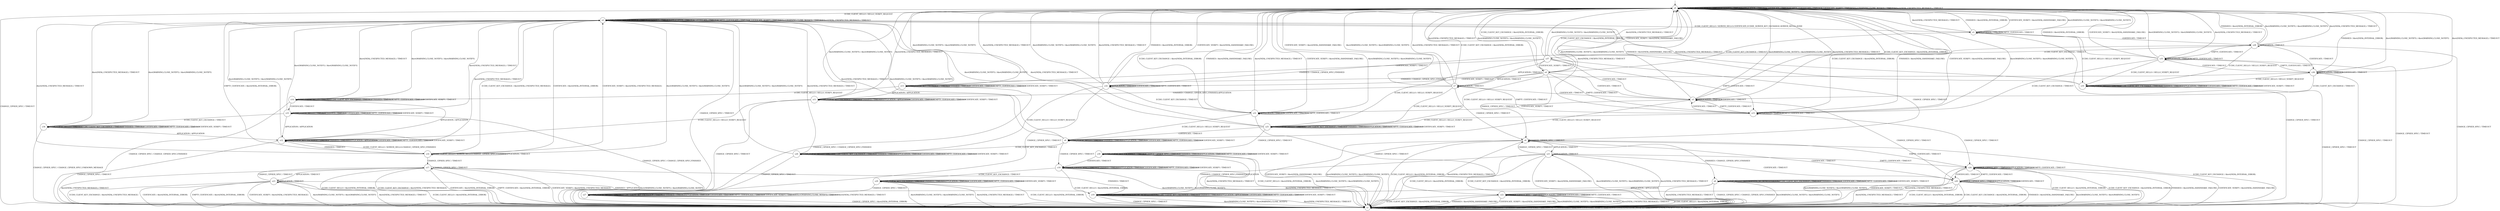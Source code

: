 digraph g {

	s0 [shape="circle" label="s0"];
	s1 [shape="circle" label="s1"];
	s2 [shape="circle" label="s2"];
	s3 [shape="circle" label="s3"];
	s4 [shape="circle" label="s4"];
	s5 [shape="circle" label="s5"];
	s6 [shape="circle" label="s6"];
	s7 [shape="circle" label="s7"];
	s8 [shape="circle" label="s8"];
	s9 [shape="circle" label="s9"];
	s10 [shape="circle" label="s10"];
	s11 [shape="circle" label="s11"];
	s12 [shape="circle" label="s12"];
	s13 [shape="circle" label="s13"];
	s14 [shape="circle" label="s14"];
	s15 [shape="circle" label="s15"];
	s16 [shape="circle" label="s16"];
	s17 [shape="circle" label="s17"];
	s18 [shape="circle" label="s18"];
	s19 [shape="circle" label="s19"];
	s20 [shape="circle" label="s20"];
	s21 [shape="circle" label="s21"];
	s22 [shape="circle" label="s22"];
	s23 [shape="circle" label="s23"];
	s24 [shape="circle" label="s24"];
	s25 [shape="circle" label="s25"];
	s26 [shape="circle" label="s26"];
	s27 [shape="circle" label="s27"];
	s28 [shape="circle" label="s28"];
	s29 [shape="circle" label="s29"];
	s30 [shape="circle" label="s30"];
	s31 [shape="circle" label="s31"];
	s32 [shape="circle" label="s32"];
	s33 [shape="circle" label="s33"];
	s34 [shape="circle" label="s34"];
	s35 [shape="circle" label="s35"];
	s36 [shape="circle" label="s36"];
	s37 [shape="circle" label="s37"];
	s0 -> s2 [label="ECDH_CLIENT_HELLO / HELLO_VERIFY_REQUEST"];
	s0 -> s0 [label="ECDH_CLIENT_KEY_EXCHANGE / TIMEOUT"];
	s0 -> s1 [label="CHANGE_CIPHER_SPEC / TIMEOUT"];
	s0 -> s0 [label="FINISHED / TIMEOUT"];
	s0 -> s0 [label="APPLICATION / TIMEOUT"];
	s0 -> s0 [label="CERTIFICATE / TIMEOUT"];
	s0 -> s0 [label="EMPTY_CERTIFICATE / TIMEOUT"];
	s0 -> s0 [label="CERTIFICATE_VERIFY / TIMEOUT"];
	s0 -> s0 [label="Alert(WARNING,CLOSE_NOTIFY) / TIMEOUT"];
	s0 -> s0 [label="Alert(FATAL,UNEXPECTED_MESSAGE) / TIMEOUT"];
	s1 -> s1 [label="ECDH_CLIENT_HELLO / TIMEOUT"];
	s1 -> s1 [label="ECDH_CLIENT_KEY_EXCHANGE / TIMEOUT"];
	s1 -> s1 [label="CHANGE_CIPHER_SPEC / TIMEOUT"];
	s1 -> s1 [label="FINISHED / TIMEOUT"];
	s1 -> s1 [label="APPLICATION / TIMEOUT"];
	s1 -> s1 [label="CERTIFICATE / TIMEOUT"];
	s1 -> s1 [label="EMPTY_CERTIFICATE / TIMEOUT"];
	s1 -> s1 [label="CERTIFICATE_VERIFY / TIMEOUT"];
	s1 -> s1 [label="Alert(WARNING,CLOSE_NOTIFY) / TIMEOUT"];
	s1 -> s1 [label="Alert(FATAL,UNEXPECTED_MESSAGE) / TIMEOUT"];
	s2 -> s3 [label="ECDH_CLIENT_HELLO / SERVER_HELLO,CERTIFICATE,ECDHE_SERVER_KEY_EXCHANGE,SERVER_HELLO_DONE"];
	s2 -> s2 [label="ECDH_CLIENT_KEY_EXCHANGE / TIMEOUT"];
	s2 -> s1 [label="CHANGE_CIPHER_SPEC / TIMEOUT"];
	s2 -> s2 [label="FINISHED / TIMEOUT"];
	s2 -> s2 [label="APPLICATION / TIMEOUT"];
	s2 -> s2 [label="CERTIFICATE / TIMEOUT"];
	s2 -> s2 [label="EMPTY_CERTIFICATE / TIMEOUT"];
	s2 -> s2 [label="CERTIFICATE_VERIFY / TIMEOUT"];
	s2 -> s2 [label="Alert(WARNING,CLOSE_NOTIFY) / TIMEOUT"];
	s2 -> s2 [label="Alert(FATAL,UNEXPECTED_MESSAGE) / TIMEOUT"];
	s3 -> s10 [label="ECDH_CLIENT_HELLO / HELLO_VERIFY_REQUEST"];
	s3 -> s4 [label="ECDH_CLIENT_KEY_EXCHANGE / TIMEOUT"];
	s3 -> s1 [label="CHANGE_CIPHER_SPEC / TIMEOUT"];
	s3 -> s0 [label="FINISHED / Alert(FATAL,INTERNAL_ERROR)"];
	s3 -> s3 [label="APPLICATION / TIMEOUT"];
	s3 -> s28 [label="CERTIFICATE / TIMEOUT"];
	s3 -> s3 [label="EMPTY_CERTIFICATE / TIMEOUT"];
	s3 -> s0 [label="CERTIFICATE_VERIFY / Alert(FATAL,HANDSHAKE_FAILURE)"];
	s3 -> s0 [label="Alert(WARNING,CLOSE_NOTIFY) / Alert(WARNING,CLOSE_NOTIFY)"];
	s3 -> s0 [label="Alert(FATAL,UNEXPECTED_MESSAGE) / TIMEOUT"];
	s4 -> s25 [label="ECDH_CLIENT_HELLO / HELLO_VERIFY_REQUEST"];
	s4 -> s0 [label="ECDH_CLIENT_KEY_EXCHANGE / Alert(FATAL,INTERNAL_ERROR)"];
	s4 -> s6 [label="CHANGE_CIPHER_SPEC / TIMEOUT"];
	s4 -> s13 [label="FINISHED / CHANGE_CIPHER_SPEC,FINISHED"];
	s4 -> s7 [label="APPLICATION / TIMEOUT"];
	s4 -> s5 [label="CERTIFICATE / TIMEOUT"];
	s4 -> s15 [label="EMPTY_CERTIFICATE / TIMEOUT"];
	s4 -> s0 [label="CERTIFICATE_VERIFY / Alert(FATAL,HANDSHAKE_FAILURE)"];
	s4 -> s0 [label="Alert(WARNING,CLOSE_NOTIFY) / Alert(WARNING,CLOSE_NOTIFY)"];
	s4 -> s0 [label="Alert(FATAL,UNEXPECTED_MESSAGE) / TIMEOUT"];
	s5 -> s9 [label="ECDH_CLIENT_HELLO / HELLO_VERIFY_REQUEST"];
	s5 -> s0 [label="ECDH_CLIENT_KEY_EXCHANGE / Alert(FATAL,INTERNAL_ERROR)"];
	s5 -> s20 [label="CHANGE_CIPHER_SPEC / TIMEOUT"];
	s5 -> s0 [label="FINISHED / Alert(FATAL,HANDSHAKE_FAILURE)"];
	s5 -> s5 [label="APPLICATION / TIMEOUT"];
	s5 -> s5 [label="CERTIFICATE / TIMEOUT"];
	s5 -> s15 [label="EMPTY_CERTIFICATE / TIMEOUT"];
	s5 -> s31 [label="CERTIFICATE_VERIFY / TIMEOUT"];
	s5 -> s0 [label="Alert(WARNING,CLOSE_NOTIFY) / Alert(WARNING,CLOSE_NOTIFY)"];
	s5 -> s0 [label="Alert(FATAL,UNEXPECTED_MESSAGE) / TIMEOUT"];
	s6 -> s1 [label="ECDH_CLIENT_HELLO / Alert(FATAL,INTERNAL_ERROR)"];
	s6 -> s1 [label="ECDH_CLIENT_KEY_EXCHANGE / Alert(FATAL,INTERNAL_ERROR)"];
	s6 -> s6 [label="CHANGE_CIPHER_SPEC / TIMEOUT"];
	s6 -> s8 [label="FINISHED / CHANGE_CIPHER_SPEC,FINISHED"];
	s6 -> s21 [label="APPLICATION / TIMEOUT"];
	s6 -> s20 [label="CERTIFICATE / TIMEOUT"];
	s6 -> s24 [label="EMPTY_CERTIFICATE / TIMEOUT"];
	s6 -> s1 [label="CERTIFICATE_VERIFY / Alert(FATAL,HANDSHAKE_FAILURE)"];
	s6 -> s1 [label="Alert(WARNING,CLOSE_NOTIFY) / Alert(WARNING,CLOSE_NOTIFY)"];
	s6 -> s1 [label="Alert(FATAL,UNEXPECTED_MESSAGE) / TIMEOUT"];
	s7 -> s25 [label="ECDH_CLIENT_HELLO / HELLO_VERIFY_REQUEST"];
	s7 -> s0 [label="ECDH_CLIENT_KEY_EXCHANGE / Alert(FATAL,INTERNAL_ERROR)"];
	s7 -> s6 [label="CHANGE_CIPHER_SPEC / TIMEOUT"];
	s7 -> s11 [label="FINISHED / CHANGE_CIPHER_SPEC,FINISHED,APPLICATION"];
	s7 -> s7 [label="APPLICATION / TIMEOUT"];
	s7 -> s5 [label="CERTIFICATE / TIMEOUT"];
	s7 -> s15 [label="EMPTY_CERTIFICATE / TIMEOUT"];
	s7 -> s0 [label="CERTIFICATE_VERIFY / Alert(FATAL,HANDSHAKE_FAILURE)"];
	s7 -> s0 [label="Alert(WARNING,CLOSE_NOTIFY) / Alert(WARNING,CLOSE_NOTIFY)"];
	s7 -> s0 [label="Alert(FATAL,UNEXPECTED_MESSAGE) / TIMEOUT"];
	s8 -> s8 [label="ECDH_CLIENT_HELLO / Alert(WARNING,NO_RENEGOTIATION)"];
	s8 -> s8 [label="ECDH_CLIENT_KEY_EXCHANGE / TIMEOUT"];
	s8 -> s1 [label="CHANGE_CIPHER_SPEC / CHANGE_CIPHER_SPEC,FINISHED"];
	s8 -> s8 [label="FINISHED / TIMEOUT"];
	s8 -> s19 [label="APPLICATION / APPLICATION"];
	s8 -> s8 [label="CERTIFICATE / TIMEOUT"];
	s8 -> s8 [label="EMPTY_CERTIFICATE / TIMEOUT"];
	s8 -> s8 [label="CERTIFICATE_VERIFY / TIMEOUT"];
	s8 -> s1 [label="Alert(WARNING,CLOSE_NOTIFY) / Alert(WARNING,CLOSE_NOTIFY)"];
	s8 -> s1 [label="Alert(FATAL,UNEXPECTED_MESSAGE) / TIMEOUT"];
	s9 -> s9 [label="ECDH_CLIENT_HELLO / TIMEOUT"];
	s9 -> s26 [label="ECDH_CLIENT_KEY_EXCHANGE / TIMEOUT"];
	s9 -> s18 [label="CHANGE_CIPHER_SPEC / TIMEOUT"];
	s9 -> s9 [label="FINISHED / TIMEOUT"];
	s9 -> s9 [label="APPLICATION / TIMEOUT"];
	s9 -> s9 [label="CERTIFICATE / TIMEOUT"];
	s9 -> s9 [label="EMPTY_CERTIFICATE / TIMEOUT"];
	s9 -> s9 [label="CERTIFICATE_VERIFY / TIMEOUT"];
	s9 -> s2 [label="Alert(WARNING,CLOSE_NOTIFY) / Alert(WARNING,CLOSE_NOTIFY)"];
	s9 -> s2 [label="Alert(FATAL,UNEXPECTED_MESSAGE) / TIMEOUT"];
	s10 -> s10 [label="ECDH_CLIENT_HELLO / TIMEOUT"];
	s10 -> s10 [label="ECDH_CLIENT_KEY_EXCHANGE / TIMEOUT"];
	s10 -> s1 [label="CHANGE_CIPHER_SPEC / TIMEOUT"];
	s10 -> s10 [label="FINISHED / TIMEOUT"];
	s10 -> s10 [label="APPLICATION / TIMEOUT"];
	s10 -> s10 [label="CERTIFICATE / TIMEOUT"];
	s10 -> s10 [label="EMPTY_CERTIFICATE / TIMEOUT"];
	s10 -> s10 [label="CERTIFICATE_VERIFY / TIMEOUT"];
	s10 -> s2 [label="Alert(WARNING,CLOSE_NOTIFY) / Alert(WARNING,CLOSE_NOTIFY)"];
	s10 -> s2 [label="Alert(FATAL,UNEXPECTED_MESSAGE) / TIMEOUT"];
	s11 -> s12 [label="ECDH_CLIENT_HELLO / HELLO_VERIFY_REQUEST"];
	s11 -> s11 [label="ECDH_CLIENT_KEY_EXCHANGE / TIMEOUT"];
	s11 -> s1 [label="CHANGE_CIPHER_SPEC / TIMEOUT"];
	s11 -> s11 [label="FINISHED / TIMEOUT"];
	s11 -> s11 [label="APPLICATION / APPLICATION"];
	s11 -> s11 [label="CERTIFICATE / TIMEOUT"];
	s11 -> s11 [label="EMPTY_CERTIFICATE / TIMEOUT"];
	s11 -> s11 [label="CERTIFICATE_VERIFY / TIMEOUT"];
	s11 -> s0 [label="Alert(WARNING,CLOSE_NOTIFY) / Alert(WARNING,CLOSE_NOTIFY)"];
	s11 -> s0 [label="Alert(FATAL,UNEXPECTED_MESSAGE) / TIMEOUT"];
	s12 -> s16 [label="ECDH_CLIENT_HELLO / SERVER_HELLO,CHANGE_CIPHER_SPEC,FINISHED"];
	s12 -> s12 [label="ECDH_CLIENT_KEY_EXCHANGE / TIMEOUT"];
	s12 -> s1 [label="CHANGE_CIPHER_SPEC / TIMEOUT"];
	s12 -> s12 [label="FINISHED / TIMEOUT"];
	s12 -> s12 [label="APPLICATION / APPLICATION"];
	s12 -> s12 [label="CERTIFICATE / TIMEOUT"];
	s12 -> s12 [label="EMPTY_CERTIFICATE / TIMEOUT"];
	s12 -> s12 [label="CERTIFICATE_VERIFY / TIMEOUT"];
	s12 -> s2 [label="Alert(WARNING,CLOSE_NOTIFY) / Alert(WARNING,CLOSE_NOTIFY)"];
	s12 -> s2 [label="Alert(FATAL,UNEXPECTED_MESSAGE) / TIMEOUT"];
	s13 -> s14 [label="ECDH_CLIENT_HELLO / HELLO_VERIFY_REQUEST"];
	s13 -> s13 [label="ECDH_CLIENT_KEY_EXCHANGE / TIMEOUT"];
	s13 -> s1 [label="CHANGE_CIPHER_SPEC / CHANGE_CIPHER_SPEC,FINISHED"];
	s13 -> s13 [label="FINISHED / TIMEOUT"];
	s13 -> s11 [label="APPLICATION / APPLICATION"];
	s13 -> s13 [label="CERTIFICATE / TIMEOUT"];
	s13 -> s13 [label="EMPTY_CERTIFICATE / TIMEOUT"];
	s13 -> s13 [label="CERTIFICATE_VERIFY / TIMEOUT"];
	s13 -> s0 [label="Alert(WARNING,CLOSE_NOTIFY) / Alert(WARNING,CLOSE_NOTIFY)"];
	s13 -> s0 [label="Alert(FATAL,UNEXPECTED_MESSAGE) / TIMEOUT"];
	s14 -> s14 [label="ECDH_CLIENT_HELLO / TIMEOUT"];
	s14 -> s14 [label="ECDH_CLIENT_KEY_EXCHANGE / TIMEOUT"];
	s14 -> s1 [label="CHANGE_CIPHER_SPEC / CHANGE_CIPHER_SPEC,FINISHED"];
	s14 -> s14 [label="FINISHED / TIMEOUT"];
	s14 -> s12 [label="APPLICATION / APPLICATION"];
	s14 -> s33 [label="CERTIFICATE / TIMEOUT"];
	s14 -> s14 [label="EMPTY_CERTIFICATE / TIMEOUT"];
	s14 -> s14 [label="CERTIFICATE_VERIFY / TIMEOUT"];
	s14 -> s2 [label="Alert(WARNING,CLOSE_NOTIFY) / Alert(WARNING,CLOSE_NOTIFY)"];
	s14 -> s2 [label="Alert(FATAL,UNEXPECTED_MESSAGE) / TIMEOUT"];
	s15 -> s25 [label="ECDH_CLIENT_HELLO / HELLO_VERIFY_REQUEST"];
	s15 -> s0 [label="ECDH_CLIENT_KEY_EXCHANGE / Alert(FATAL,INTERNAL_ERROR)"];
	s15 -> s24 [label="CHANGE_CIPHER_SPEC / TIMEOUT"];
	s15 -> s0 [label="FINISHED / Alert(FATAL,HANDSHAKE_FAILURE)"];
	s15 -> s15 [label="APPLICATION / TIMEOUT"];
	s15 -> s5 [label="CERTIFICATE / TIMEOUT"];
	s15 -> s15 [label="EMPTY_CERTIFICATE / TIMEOUT"];
	s15 -> s0 [label="CERTIFICATE_VERIFY / Alert(FATAL,HANDSHAKE_FAILURE)"];
	s15 -> s0 [label="Alert(WARNING,CLOSE_NOTIFY) / Alert(WARNING,CLOSE_NOTIFY)"];
	s15 -> s0 [label="Alert(FATAL,UNEXPECTED_MESSAGE) / TIMEOUT"];
	s16 -> s16 [label="ECDH_CLIENT_HELLO / SERVER_HELLO,CHANGE_CIPHER_SPEC,FINISHED"];
	s16 -> s2 [label="ECDH_CLIENT_KEY_EXCHANGE / Alert(FATAL,UNEXPECTED_MESSAGE)"];
	s16 -> s17 [label="CHANGE_CIPHER_SPEC / TIMEOUT"];
	s16 -> s12 [label="FINISHED / TIMEOUT"];
	s16 -> s16 [label="APPLICATION / TIMEOUT"];
	s16 -> s2 [label="CERTIFICATE / Alert(FATAL,INTERNAL_ERROR)"];
	s16 -> s2 [label="EMPTY_CERTIFICATE / Alert(FATAL,INTERNAL_ERROR)"];
	s16 -> s2 [label="CERTIFICATE_VERIFY / Alert(FATAL,UNEXPECTED_MESSAGE)"];
	s16 -> s2 [label="Alert(WARNING,CLOSE_NOTIFY) / Alert(WARNING,CLOSE_NOTIFY)"];
	s16 -> s2 [label="Alert(FATAL,UNEXPECTED_MESSAGE) / TIMEOUT"];
	s17 -> s1 [label="ECDH_CLIENT_HELLO / Alert(FATAL,INTERNAL_ERROR)"];
	s17 -> s1 [label="ECDH_CLIENT_KEY_EXCHANGE / Alert(FATAL,UNEXPECTED_MESSAGE)"];
	s17 -> s17 [label="CHANGE_CIPHER_SPEC / TIMEOUT"];
	s17 -> s19 [label="FINISHED / TIMEOUT"];
	s17 -> s23 [label="APPLICATION / TIMEOUT"];
	s17 -> s1 [label="CERTIFICATE / Alert(FATAL,INTERNAL_ERROR)"];
	s17 -> s1 [label="EMPTY_CERTIFICATE / Alert(FATAL,INTERNAL_ERROR)"];
	s17 -> s1 [label="CERTIFICATE_VERIFY / Alert(FATAL,UNEXPECTED_MESSAGE)"];
	s17 -> s1 [label="Alert(WARNING,CLOSE_NOTIFY) / Alert(WARNING,CLOSE_NOTIFY)"];
	s17 -> s1 [label="Alert(FATAL,UNEXPECTED_MESSAGE) / TIMEOUT"];
	s18 -> s1 [label="ECDH_CLIENT_HELLO / Alert(FATAL,INTERNAL_ERROR)"];
	s18 -> s29 [label="ECDH_CLIENT_KEY_EXCHANGE / TIMEOUT"];
	s18 -> s18 [label="CHANGE_CIPHER_SPEC / TIMEOUT"];
	s18 -> s18 [label="FINISHED / TIMEOUT"];
	s18 -> s18 [label="APPLICATION / TIMEOUT"];
	s18 -> s18 [label="CERTIFICATE / TIMEOUT"];
	s18 -> s18 [label="EMPTY_CERTIFICATE / TIMEOUT"];
	s18 -> s18 [label="CERTIFICATE_VERIFY / TIMEOUT"];
	s18 -> s1 [label="Alert(WARNING,CLOSE_NOTIFY) / Alert(WARNING,CLOSE_NOTIFY)"];
	s18 -> s1 [label="Alert(FATAL,UNEXPECTED_MESSAGE) / TIMEOUT"];
	s19 -> s19 [label="ECDH_CLIENT_HELLO / Alert(WARNING,NO_RENEGOTIATION)"];
	s19 -> s19 [label="ECDH_CLIENT_KEY_EXCHANGE / TIMEOUT"];
	s19 -> s1 [label="CHANGE_CIPHER_SPEC / TIMEOUT"];
	s19 -> s19 [label="FINISHED / TIMEOUT"];
	s19 -> s19 [label="APPLICATION / APPLICATION"];
	s19 -> s19 [label="CERTIFICATE / TIMEOUT"];
	s19 -> s19 [label="EMPTY_CERTIFICATE / TIMEOUT"];
	s19 -> s19 [label="CERTIFICATE_VERIFY / TIMEOUT"];
	s19 -> s1 [label="Alert(WARNING,CLOSE_NOTIFY) / Alert(WARNING,CLOSE_NOTIFY)"];
	s19 -> s1 [label="Alert(FATAL,UNEXPECTED_MESSAGE) / TIMEOUT"];
	s20 -> s1 [label="ECDH_CLIENT_HELLO / Alert(FATAL,INTERNAL_ERROR)"];
	s20 -> s1 [label="ECDH_CLIENT_KEY_EXCHANGE / Alert(FATAL,INTERNAL_ERROR)"];
	s20 -> s20 [label="CHANGE_CIPHER_SPEC / TIMEOUT"];
	s20 -> s1 [label="FINISHED / Alert(FATAL,HANDSHAKE_FAILURE)"];
	s20 -> s20 [label="APPLICATION / TIMEOUT"];
	s20 -> s20 [label="CERTIFICATE / TIMEOUT"];
	s20 -> s24 [label="EMPTY_CERTIFICATE / TIMEOUT"];
	s20 -> s22 [label="CERTIFICATE_VERIFY / TIMEOUT"];
	s20 -> s1 [label="Alert(WARNING,CLOSE_NOTIFY) / Alert(WARNING,CLOSE_NOTIFY)"];
	s20 -> s1 [label="Alert(FATAL,UNEXPECTED_MESSAGE) / TIMEOUT"];
	s21 -> s1 [label="ECDH_CLIENT_HELLO / Alert(FATAL,INTERNAL_ERROR)"];
	s21 -> s1 [label="ECDH_CLIENT_KEY_EXCHANGE / Alert(FATAL,INTERNAL_ERROR)"];
	s21 -> s6 [label="CHANGE_CIPHER_SPEC / TIMEOUT"];
	s21 -> s19 [label="FINISHED / CHANGE_CIPHER_SPEC,FINISHED,APPLICATION"];
	s21 -> s21 [label="APPLICATION / TIMEOUT"];
	s21 -> s20 [label="CERTIFICATE / TIMEOUT"];
	s21 -> s24 [label="EMPTY_CERTIFICATE / TIMEOUT"];
	s21 -> s1 [label="CERTIFICATE_VERIFY / Alert(FATAL,HANDSHAKE_FAILURE)"];
	s21 -> s1 [label="Alert(WARNING,CLOSE_NOTIFY) / Alert(WARNING,CLOSE_NOTIFY)"];
	s21 -> s1 [label="Alert(FATAL,UNEXPECTED_MESSAGE) / TIMEOUT"];
	s22 -> s1 [label="ECDH_CLIENT_HELLO / Alert(FATAL,INTERNAL_ERROR)"];
	s22 -> s1 [label="ECDH_CLIENT_KEY_EXCHANGE / Alert(FATAL,INTERNAL_ERROR)"];
	s22 -> s22 [label="CHANGE_CIPHER_SPEC / TIMEOUT"];
	s22 -> s1 [label="FINISHED / Alert(FATAL,HANDSHAKE_FAILURE)"];
	s22 -> s22 [label="APPLICATION / TIMEOUT"];
	s22 -> s22 [label="CERTIFICATE / TIMEOUT"];
	s22 -> s22 [label="EMPTY_CERTIFICATE / TIMEOUT"];
	s22 -> s1 [label="CERTIFICATE_VERIFY / Alert(FATAL,HANDSHAKE_FAILURE)"];
	s22 -> s1 [label="Alert(WARNING,CLOSE_NOTIFY) / Alert(WARNING,CLOSE_NOTIFY)"];
	s22 -> s1 [label="Alert(FATAL,UNEXPECTED_MESSAGE) / TIMEOUT"];
	s23 -> s1 [label="ECDH_CLIENT_HELLO / Alert(FATAL,INTERNAL_ERROR)"];
	s23 -> s1 [label="ECDH_CLIENT_KEY_EXCHANGE / Alert(FATAL,UNEXPECTED_MESSAGE)"];
	s23 -> s17 [label="CHANGE_CIPHER_SPEC / TIMEOUT"];
	s23 -> s19 [label="FINISHED / APPLICATION"];
	s23 -> s23 [label="APPLICATION / TIMEOUT"];
	s23 -> s1 [label="CERTIFICATE / Alert(FATAL,INTERNAL_ERROR)"];
	s23 -> s1 [label="EMPTY_CERTIFICATE / Alert(FATAL,INTERNAL_ERROR)"];
	s23 -> s1 [label="CERTIFICATE_VERIFY / Alert(FATAL,UNEXPECTED_MESSAGE)"];
	s23 -> s1 [label="Alert(WARNING,CLOSE_NOTIFY) / Alert(WARNING,CLOSE_NOTIFY)"];
	s23 -> s1 [label="Alert(FATAL,UNEXPECTED_MESSAGE) / TIMEOUT"];
	s24 -> s1 [label="ECDH_CLIENT_HELLO / Alert(FATAL,INTERNAL_ERROR)"];
	s24 -> s1 [label="ECDH_CLIENT_KEY_EXCHANGE / Alert(FATAL,INTERNAL_ERROR)"];
	s24 -> s24 [label="CHANGE_CIPHER_SPEC / TIMEOUT"];
	s24 -> s1 [label="FINISHED / Alert(FATAL,HANDSHAKE_FAILURE)"];
	s24 -> s24 [label="APPLICATION / TIMEOUT"];
	s24 -> s20 [label="CERTIFICATE / TIMEOUT"];
	s24 -> s24 [label="EMPTY_CERTIFICATE / TIMEOUT"];
	s24 -> s1 [label="CERTIFICATE_VERIFY / Alert(FATAL,HANDSHAKE_FAILURE)"];
	s24 -> s1 [label="Alert(WARNING,CLOSE_NOTIFY) / Alert(WARNING,CLOSE_NOTIFY)"];
	s24 -> s1 [label="Alert(FATAL,UNEXPECTED_MESSAGE) / TIMEOUT"];
	s25 -> s25 [label="ECDH_CLIENT_HELLO / TIMEOUT"];
	s25 -> s25 [label="ECDH_CLIENT_KEY_EXCHANGE / TIMEOUT"];
	s25 -> s30 [label="CHANGE_CIPHER_SPEC / TIMEOUT"];
	s25 -> s25 [label="FINISHED / TIMEOUT"];
	s25 -> s25 [label="APPLICATION / TIMEOUT"];
	s25 -> s9 [label="CERTIFICATE / TIMEOUT"];
	s25 -> s25 [label="EMPTY_CERTIFICATE / TIMEOUT"];
	s25 -> s25 [label="CERTIFICATE_VERIFY / TIMEOUT"];
	s25 -> s2 [label="Alert(WARNING,CLOSE_NOTIFY) / Alert(WARNING,CLOSE_NOTIFY)"];
	s25 -> s2 [label="Alert(FATAL,UNEXPECTED_MESSAGE) / TIMEOUT"];
	s26 -> s26 [label="ECDH_CLIENT_HELLO / TIMEOUT"];
	s26 -> s26 [label="ECDH_CLIENT_KEY_EXCHANGE / TIMEOUT"];
	s26 -> s27 [label="CHANGE_CIPHER_SPEC / TIMEOUT"];
	s26 -> s26 [label="FINISHED / TIMEOUT"];
	s26 -> s26 [label="APPLICATION / TIMEOUT"];
	s26 -> s26 [label="CERTIFICATE / TIMEOUT"];
	s26 -> s26 [label="EMPTY_CERTIFICATE / TIMEOUT"];
	s26 -> s26 [label="CERTIFICATE_VERIFY / TIMEOUT"];
	s26 -> s2 [label="Alert(WARNING,CLOSE_NOTIFY) / Alert(WARNING,CLOSE_NOTIFY)"];
	s26 -> s2 [label="Alert(FATAL,UNEXPECTED_MESSAGE) / TIMEOUT"];
	s27 -> s27 [label="ECDH_CLIENT_HELLO / TIMEOUT"];
	s27 -> s27 [label="ECDH_CLIENT_KEY_EXCHANGE / TIMEOUT"];
	s27 -> s1 [label="CHANGE_CIPHER_SPEC / Alert(FATAL,INTERNAL_ERROR)"];
	s27 -> s27 [label="FINISHED / TIMEOUT"];
	s27 -> s27 [label="APPLICATION / TIMEOUT"];
	s27 -> s27 [label="CERTIFICATE / TIMEOUT"];
	s27 -> s27 [label="EMPTY_CERTIFICATE / TIMEOUT"];
	s27 -> s27 [label="CERTIFICATE_VERIFY / TIMEOUT"];
	s27 -> s27 [label="Alert(WARNING,CLOSE_NOTIFY) / TIMEOUT"];
	s27 -> s27 [label="Alert(FATAL,UNEXPECTED_MESSAGE) / TIMEOUT"];
	s28 -> s10 [label="ECDH_CLIENT_HELLO / HELLO_VERIFY_REQUEST"];
	s28 -> s37 [label="ECDH_CLIENT_KEY_EXCHANGE / TIMEOUT"];
	s28 -> s1 [label="CHANGE_CIPHER_SPEC / TIMEOUT"];
	s28 -> s0 [label="FINISHED / Alert(FATAL,INTERNAL_ERROR)"];
	s28 -> s28 [label="APPLICATION / TIMEOUT"];
	s28 -> s36 [label="CERTIFICATE / TIMEOUT"];
	s28 -> s35 [label="EMPTY_CERTIFICATE / TIMEOUT"];
	s28 -> s32 [label="CERTIFICATE_VERIFY / TIMEOUT"];
	s28 -> s0 [label="Alert(WARNING,CLOSE_NOTIFY) / Alert(WARNING,CLOSE_NOTIFY)"];
	s28 -> s0 [label="Alert(FATAL,UNEXPECTED_MESSAGE) / TIMEOUT"];
	s29 -> s1 [label="ECDH_CLIENT_HELLO / Alert(FATAL,INTERNAL_ERROR)"];
	s29 -> s29 [label="ECDH_CLIENT_KEY_EXCHANGE / TIMEOUT"];
	s29 -> s27 [label="CHANGE_CIPHER_SPEC / TIMEOUT"];
	s29 -> s29 [label="FINISHED / TIMEOUT"];
	s29 -> s29 [label="APPLICATION / TIMEOUT"];
	s29 -> s29 [label="CERTIFICATE / TIMEOUT"];
	s29 -> s29 [label="EMPTY_CERTIFICATE / TIMEOUT"];
	s29 -> s29 [label="CERTIFICATE_VERIFY / TIMEOUT"];
	s29 -> s1 [label="Alert(WARNING,CLOSE_NOTIFY) / Alert(WARNING,CLOSE_NOTIFY)"];
	s29 -> s1 [label="Alert(FATAL,UNEXPECTED_MESSAGE) / TIMEOUT"];
	s30 -> s1 [label="ECDH_CLIENT_HELLO / Alert(FATAL,INTERNAL_ERROR)"];
	s30 -> s30 [label="ECDH_CLIENT_KEY_EXCHANGE / TIMEOUT"];
	s30 -> s30 [label="CHANGE_CIPHER_SPEC / TIMEOUT"];
	s30 -> s30 [label="FINISHED / TIMEOUT"];
	s30 -> s30 [label="APPLICATION / TIMEOUT"];
	s30 -> s18 [label="CERTIFICATE / TIMEOUT"];
	s30 -> s30 [label="EMPTY_CERTIFICATE / TIMEOUT"];
	s30 -> s30 [label="CERTIFICATE_VERIFY / TIMEOUT"];
	s30 -> s1 [label="Alert(WARNING,CLOSE_NOTIFY) / Alert(WARNING,CLOSE_NOTIFY)"];
	s30 -> s1 [label="Alert(FATAL,UNEXPECTED_MESSAGE) / TIMEOUT"];
	s31 -> s9 [label="ECDH_CLIENT_HELLO / HELLO_VERIFY_REQUEST"];
	s31 -> s0 [label="ECDH_CLIENT_KEY_EXCHANGE / Alert(FATAL,INTERNAL_ERROR)"];
	s31 -> s22 [label="CHANGE_CIPHER_SPEC / TIMEOUT"];
	s31 -> s0 [label="FINISHED / Alert(FATAL,HANDSHAKE_FAILURE)"];
	s31 -> s31 [label="APPLICATION / TIMEOUT"];
	s31 -> s31 [label="CERTIFICATE / TIMEOUT"];
	s31 -> s31 [label="EMPTY_CERTIFICATE / TIMEOUT"];
	s31 -> s0 [label="CERTIFICATE_VERIFY / Alert(FATAL,HANDSHAKE_FAILURE)"];
	s31 -> s0 [label="Alert(WARNING,CLOSE_NOTIFY) / Alert(WARNING,CLOSE_NOTIFY)"];
	s31 -> s0 [label="Alert(FATAL,UNEXPECTED_MESSAGE) / TIMEOUT"];
	s32 -> s26 [label="ECDH_CLIENT_HELLO / HELLO_VERIFY_REQUEST"];
	s32 -> s31 [label="ECDH_CLIENT_KEY_EXCHANGE / TIMEOUT"];
	s32 -> s27 [label="CHANGE_CIPHER_SPEC / TIMEOUT"];
	s32 -> s0 [label="FINISHED / Alert(FATAL,INTERNAL_ERROR)"];
	s32 -> s32 [label="APPLICATION / TIMEOUT"];
	s32 -> s32 [label="CERTIFICATE / TIMEOUT"];
	s32 -> s32 [label="EMPTY_CERTIFICATE / TIMEOUT"];
	s32 -> s0 [label="CERTIFICATE_VERIFY / Alert(FATAL,HANDSHAKE_FAILURE)"];
	s32 -> s0 [label="Alert(WARNING,CLOSE_NOTIFY) / Alert(WARNING,CLOSE_NOTIFY)"];
	s32 -> s0 [label="Alert(FATAL,UNEXPECTED_MESSAGE) / TIMEOUT"];
	s33 -> s33 [label="ECDH_CLIENT_HELLO / TIMEOUT"];
	s33 -> s34 [label="ECDH_CLIENT_KEY_EXCHANGE / TIMEOUT"];
	s33 -> s1 [label="CHANGE_CIPHER_SPEC / CHANGE_CIPHER_SPEC,FINISHED"];
	s33 -> s33 [label="FINISHED / TIMEOUT"];
	s33 -> s12 [label="APPLICATION / APPLICATION"];
	s33 -> s33 [label="CERTIFICATE / TIMEOUT"];
	s33 -> s33 [label="EMPTY_CERTIFICATE / TIMEOUT"];
	s33 -> s33 [label="CERTIFICATE_VERIFY / TIMEOUT"];
	s33 -> s2 [label="Alert(WARNING,CLOSE_NOTIFY) / Alert(WARNING,CLOSE_NOTIFY)"];
	s33 -> s2 [label="Alert(FATAL,UNEXPECTED_MESSAGE) / TIMEOUT"];
	s34 -> s34 [label="ECDH_CLIENT_HELLO / TIMEOUT"];
	s34 -> s34 [label="ECDH_CLIENT_KEY_EXCHANGE / TIMEOUT"];
	s34 -> s1 [label="CHANGE_CIPHER_SPEC / CHANGE_CIPHER_SPEC,UNKNOWN_MESSAGE"];
	s34 -> s34 [label="FINISHED / TIMEOUT"];
	s34 -> s12 [label="APPLICATION / APPLICATION"];
	s34 -> s34 [label="CERTIFICATE / TIMEOUT"];
	s34 -> s34 [label="EMPTY_CERTIFICATE / TIMEOUT"];
	s34 -> s34 [label="CERTIFICATE_VERIFY / TIMEOUT"];
	s34 -> s2 [label="Alert(WARNING,CLOSE_NOTIFY) / Alert(WARNING,CLOSE_NOTIFY)"];
	s34 -> s2 [label="Alert(FATAL,UNEXPECTED_MESSAGE) / TIMEOUT"];
	s35 -> s10 [label="ECDH_CLIENT_HELLO / HELLO_VERIFY_REQUEST"];
	s35 -> s15 [label="ECDH_CLIENT_KEY_EXCHANGE / TIMEOUT"];
	s35 -> s1 [label="CHANGE_CIPHER_SPEC / TIMEOUT"];
	s35 -> s0 [label="FINISHED / Alert(FATAL,INTERNAL_ERROR)"];
	s35 -> s35 [label="APPLICATION / TIMEOUT"];
	s35 -> s36 [label="CERTIFICATE / TIMEOUT"];
	s35 -> s35 [label="EMPTY_CERTIFICATE / TIMEOUT"];
	s35 -> s0 [label="CERTIFICATE_VERIFY / Alert(FATAL,HANDSHAKE_FAILURE)"];
	s35 -> s0 [label="Alert(WARNING,CLOSE_NOTIFY) / Alert(WARNING,CLOSE_NOTIFY)"];
	s35 -> s0 [label="Alert(FATAL,UNEXPECTED_MESSAGE) / TIMEOUT"];
	s36 -> s10 [label="ECDH_CLIENT_HELLO / HELLO_VERIFY_REQUEST"];
	s36 -> s5 [label="ECDH_CLIENT_KEY_EXCHANGE / TIMEOUT"];
	s36 -> s1 [label="CHANGE_CIPHER_SPEC / TIMEOUT"];
	s36 -> s0 [label="FINISHED / Alert(FATAL,INTERNAL_ERROR)"];
	s36 -> s36 [label="APPLICATION / TIMEOUT"];
	s36 -> s36 [label="CERTIFICATE / TIMEOUT"];
	s36 -> s35 [label="EMPTY_CERTIFICATE / TIMEOUT"];
	s36 -> s32 [label="CERTIFICATE_VERIFY / TIMEOUT"];
	s36 -> s0 [label="Alert(WARNING,CLOSE_NOTIFY) / Alert(WARNING,CLOSE_NOTIFY)"];
	s36 -> s0 [label="Alert(FATAL,UNEXPECTED_MESSAGE) / TIMEOUT"];
	s37 -> s25 [label="ECDH_CLIENT_HELLO / HELLO_VERIFY_REQUEST"];
	s37 -> s0 [label="ECDH_CLIENT_KEY_EXCHANGE / Alert(FATAL,INTERNAL_ERROR)"];
	s37 -> s6 [label="CHANGE_CIPHER_SPEC / TIMEOUT"];
	s37 -> s13 [label="FINISHED / CHANGE_CIPHER_SPEC,FINISHED"];
	s37 -> s7 [label="APPLICATION / TIMEOUT"];
	s37 -> s5 [label="CERTIFICATE / TIMEOUT"];
	s37 -> s15 [label="EMPTY_CERTIFICATE / TIMEOUT"];
	s37 -> s4 [label="CERTIFICATE_VERIFY / TIMEOUT"];
	s37 -> s0 [label="Alert(WARNING,CLOSE_NOTIFY) / Alert(WARNING,CLOSE_NOTIFY)"];
	s37 -> s0 [label="Alert(FATAL,UNEXPECTED_MESSAGE) / TIMEOUT"];

__start0 [label="" shape="none" width="0" height="0"];
__start0 -> s0;

}
